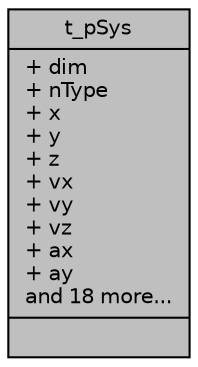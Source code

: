 digraph "t_pSys"
{
  edge [fontname="Helvetica",fontsize="10",labelfontname="Helvetica",labelfontsize="10"];
  node [fontname="Helvetica",fontsize="10",shape=record];
  Node1 [label="{t_pSys\n|+ dim\l+ nType\l+ x\l+ y\l+ z\l+ vx\l+ vy\l+ vz\l+ ax\l+ ay\land 18 more...\l|}",height=0.2,width=0.4,color="black", fillcolor="grey75", style="filled", fontcolor="black"];
}
